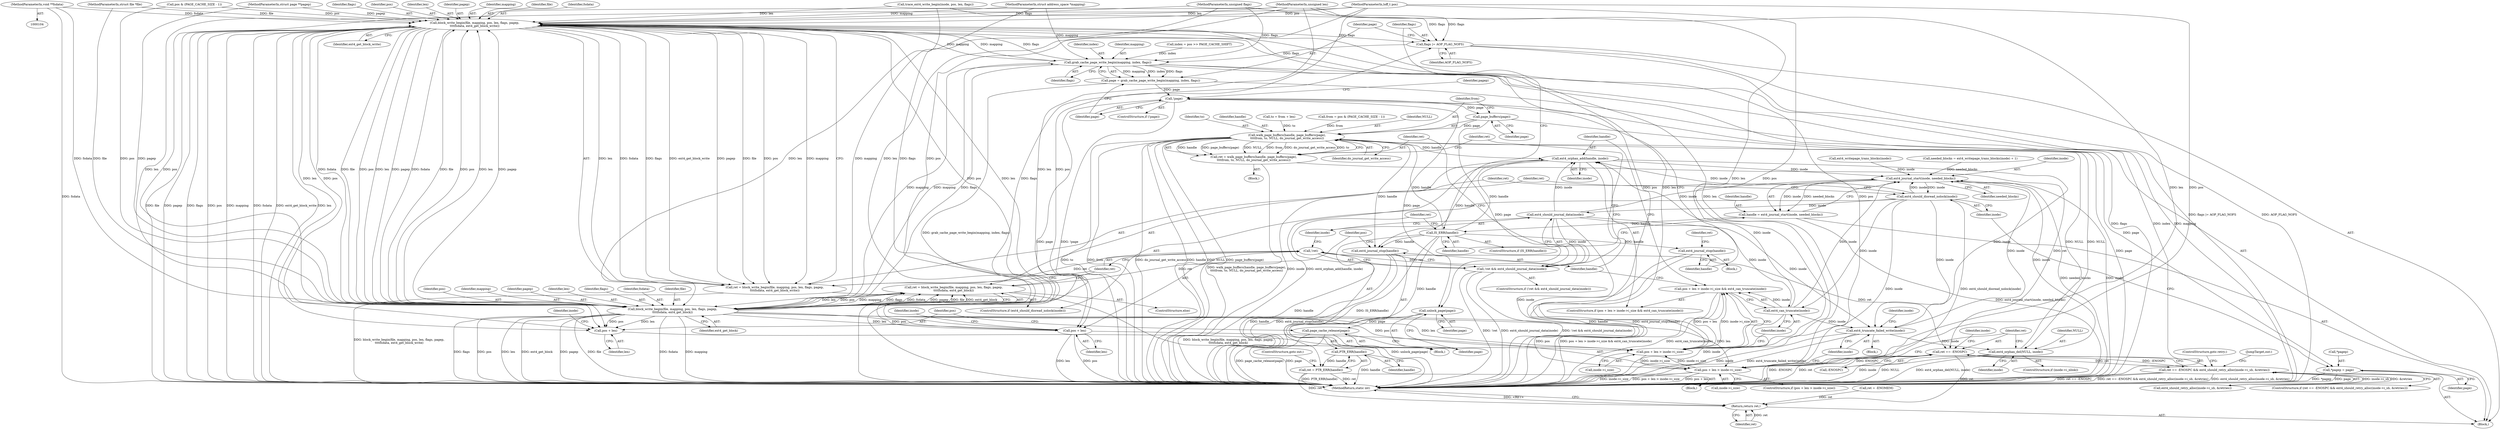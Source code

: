 digraph "0_linux_744692dc059845b2a3022119871846e74d4f6e11_11@pointer" {
"1000111" [label="(MethodParameterIn,void **fsdata)"];
"1000202" [label="(Call,block_write_begin(file, mapping, pos, len, flags, pagep,\n\t\t\t\tfsdata, ext4_get_block_write))"];
"1000173" [label="(Call,flags |= AOP_FLAG_NOFS)"];
"1000178" [label="(Call,grab_cache_page_write_begin(mapping, index, flags))"];
"1000176" [label="(Call,page = grab_cache_page_write_begin(mapping, index, flags))"];
"1000183" [label="(Call,!page)"];
"1000193" [label="(Call,*pagep = page)"];
"1000234" [label="(Call,page_buffers(page))"];
"1000232" [label="(Call,walk_page_buffers(handle, page_buffers(page),\n\t\t\t\tfrom, to, NULL, do_journal_get_write_access))"];
"1000230" [label="(Call,ret = walk_page_buffers(handle, page_buffers(page),\n\t\t\t\tfrom, to, NULL, do_journal_get_write_access))"];
"1000283" [label="(Call,ret == -ENOSPC)"];
"1000282" [label="(Call,ret == -ENOSPC && ext4_should_retry_alloc(inode->i_sb, &retries))"];
"1000295" [label="(Return,return ret;)"];
"1000258" [label="(Call,ext4_orphan_add(handle, inode))"];
"1000161" [label="(Call,ext4_journal_start(inode, needed_blocks))"];
"1000159" [label="(Call,handle = ext4_journal_start(inode, needed_blocks))"];
"1000165" [label="(Call,IS_ERR(handle))"];
"1000170" [label="(Call,PTR_ERR(handle))"];
"1000168" [label="(Call,ret = PTR_ERR(handle))"];
"1000186" [label="(Call,ext4_journal_stop(handle))"];
"1000261" [label="(Call,ext4_journal_stop(handle))"];
"1000198" [label="(Call,ext4_should_dioread_nolock(inode))"];
"1000227" [label="(Call,ext4_should_journal_data(inode))"];
"1000224" [label="(Call,!ret && ext4_should_journal_data(inode))"];
"1000256" [label="(Call,ext4_can_truncate(inode))"];
"1000248" [label="(Call,pos + len > inode->i_size && ext4_can_truncate(inode))"];
"1000272" [label="(Call,ext4_truncate_failed_write(inode))"];
"1000278" [label="(Call,ext4_orphan_del(NULL, inode))"];
"1000243" [label="(Call,unlock_page(page))"];
"1000245" [label="(Call,page_cache_release(page))"];
"1000214" [label="(Call,block_write_begin(file, mapping, pos, len, flags, pagep,\n\t\t\t\tfsdata, ext4_get_block))"];
"1000212" [label="(Call,ret = block_write_begin(file, mapping, pos, len, flags, pagep,\n\t\t\t\tfsdata, ext4_get_block))"];
"1000225" [label="(Call,!ret)"];
"1000249" [label="(Call,pos + len > inode->i_size)"];
"1000264" [label="(Call,pos + len > inode->i_size)"];
"1000250" [label="(Call,pos + len)"];
"1000265" [label="(Call,pos + len)"];
"1000200" [label="(Call,ret = block_write_begin(file, mapping, pos, len, flags, pagep,\n\t\t\t\tfsdata, ext4_get_block_write))"];
"1000283" [label="(Call,ret == -ENOSPC)"];
"1000204" [label="(Identifier,mapping)"];
"1000227" [label="(Call,ext4_should_journal_data(inode))"];
"1000224" [label="(Call,!ret && ext4_should_journal_data(inode))"];
"1000177" [label="(Identifier,page)"];
"1000241" [label="(Identifier,ret)"];
"1000226" [label="(Identifier,ret)"];
"1000279" [label="(Identifier,NULL)"];
"1000252" [label="(Identifier,len)"];
"1000203" [label="(Identifier,file)"];
"1000264" [label="(Call,pos + len > inode->i_size)"];
"1000166" [label="(Identifier,handle)"];
"1000257" [label="(Identifier,inode)"];
"1000187" [label="(Identifier,handle)"];
"1000250" [label="(Call,pos + len)"];
"1000272" [label="(Call,ext4_truncate_failed_write(inode))"];
"1000183" [label="(Call,!page)"];
"1000201" [label="(Identifier,ret)"];
"1000213" [label="(Identifier,ret)"];
"1000233" [label="(Identifier,handle)"];
"1000135" [label="(Call,needed_blocks = ext4_writepage_trans_blocks(inode) + 1)"];
"1000260" [label="(Identifier,inode)"];
"1000175" [label="(Identifier,AOP_FLAG_NOFS)"];
"1000180" [label="(Identifier,index)"];
"1000297" [label="(MethodReturn,static int)"];
"1000109" [label="(MethodParameterIn,unsigned flags)"];
"1000268" [label="(Call,inode->i_size)"];
"1000225" [label="(Call,!ret)"];
"1000188" [label="(Call,ret = -ENOMEM)"];
"1000172" [label="(ControlStructure,goto out;)"];
"1000246" [label="(Identifier,page)"];
"1000179" [label="(Identifier,mapping)"];
"1000181" [label="(Identifier,flags)"];
"1000222" [label="(Identifier,ext4_get_block)"];
"1000185" [label="(Block,)"];
"1000199" [label="(Identifier,inode)"];
"1000165" [label="(Call,IS_ERR(handle))"];
"1000209" [label="(Identifier,fsdata)"];
"1000173" [label="(Call,flags |= AOP_FLAG_NOFS)"];
"1000258" [label="(Call,ext4_orphan_add(handle, inode))"];
"1000194" [label="(Call,*pagep)"];
"1000265" [label="(Call,pos + len)"];
"1000168" [label="(Call,ret = PTR_ERR(handle))"];
"1000253" [label="(Call,inode->i_size)"];
"1000212" [label="(Call,ret = block_write_begin(file, mapping, pos, len, flags, pagep,\n\t\t\t\tfsdata, ext4_get_block))"];
"1000230" [label="(Call,ret = walk_page_buffers(handle, page_buffers(page),\n\t\t\t\tfrom, to, NULL, do_journal_get_write_access))"];
"1000159" [label="(Call,handle = ext4_journal_start(inode, needed_blocks))"];
"1000198" [label="(Call,ext4_should_dioread_nolock(inode))"];
"1000261" [label="(Call,ext4_journal_stop(handle))"];
"1000105" [label="(MethodParameterIn,struct file *file)"];
"1000162" [label="(Identifier,inode)"];
"1000217" [label="(Identifier,pos)"];
"1000138" [label="(Call,ext4_writepage_trans_blocks(inode))"];
"1000229" [label="(Block,)"];
"1000259" [label="(Identifier,handle)"];
"1000189" [label="(Identifier,ret)"];
"1000107" [label="(MethodParameterIn,loff_t pos)"];
"1000235" [label="(Identifier,page)"];
"1000284" [label="(Identifier,ret)"];
"1000242" [label="(Block,)"];
"1000245" [label="(Call,page_cache_release(page))"];
"1000282" [label="(Call,ret == -ENOSPC && ext4_should_retry_alloc(inode->i_sb, &retries))"];
"1000148" [label="(Call,pos & (PAGE_CACHE_SIZE - 1))"];
"1000228" [label="(Identifier,inode)"];
"1000153" [label="(Call,to = from + len)"];
"1000287" [label="(Call,ext4_should_retry_alloc(inode->i_sb, &retries))"];
"1000232" [label="(Call,walk_page_buffers(handle, page_buffers(page),\n\t\t\t\tfrom, to, NULL, do_journal_get_write_access))"];
"1000216" [label="(Identifier,mapping)"];
"1000169" [label="(Identifier,ret)"];
"1000263" [label="(ControlStructure,if (pos + len > inode->i_size))"];
"1000161" [label="(Call,ext4_journal_start(inode, needed_blocks))"];
"1000267" [label="(Identifier,len)"];
"1000254" [label="(Identifier,inode)"];
"1000285" [label="(Call,-ENOSPC)"];
"1000141" [label="(Call,index = pos >> PAGE_CACHE_SHIFT)"];
"1000200" [label="(Call,ret = block_write_begin(file, mapping, pos, len, flags, pagep,\n\t\t\t\tfsdata, ext4_get_block_write))"];
"1000186" [label="(Call,ext4_journal_stop(handle))"];
"1000184" [label="(Identifier,page)"];
"1000195" [label="(Identifier,pagep)"];
"1000110" [label="(MethodParameterIn,struct page **pagep)"];
"1000269" [label="(Identifier,inode)"];
"1000266" [label="(Identifier,pos)"];
"1000211" [label="(ControlStructure,else)"];
"1000234" [label="(Call,page_buffers(page))"];
"1000108" [label="(MethodParameterIn,unsigned len)"];
"1000197" [label="(ControlStructure,if (ext4_should_dioread_nolock(inode)))"];
"1000248" [label="(Call,pos + len > inode->i_size && ext4_can_truncate(inode))"];
"1000244" [label="(Identifier,page)"];
"1000176" [label="(Call,page = grab_cache_page_write_begin(mapping, index, flags))"];
"1000170" [label="(Call,PTR_ERR(handle))"];
"1000146" [label="(Call,from = pos & (PAGE_CACHE_SIZE - 1))"];
"1000112" [label="(Block,)"];
"1000196" [label="(Identifier,page)"];
"1000271" [label="(Block,)"];
"1000163" [label="(Identifier,needed_blocks)"];
"1000238" [label="(Identifier,NULL)"];
"1000293" [label="(ControlStructure,goto retry;)"];
"1000223" [label="(ControlStructure,if (!ret && ext4_should_journal_data(inode)))"];
"1000193" [label="(Call,*pagep = page)"];
"1000207" [label="(Identifier,flags)"];
"1000276" [label="(Identifier,inode)"];
"1000262" [label="(Identifier,handle)"];
"1000294" [label="(JumpTarget,out:)"];
"1000289" [label="(Identifier,inode)"];
"1000239" [label="(Identifier,do_journal_get_write_access)"];
"1000280" [label="(Identifier,inode)"];
"1000220" [label="(Identifier,pagep)"];
"1000218" [label="(Identifier,len)"];
"1000210" [label="(Identifier,ext4_get_block_write)"];
"1000295" [label="(Return,return ret;)"];
"1000296" [label="(Identifier,ret)"];
"1000247" [label="(ControlStructure,if (pos + len > inode->i_size && ext4_can_truncate(inode)))"];
"1000182" [label="(ControlStructure,if (!page))"];
"1000174" [label="(Identifier,flags)"];
"1000164" [label="(ControlStructure,if (IS_ERR(handle)))"];
"1000251" [label="(Identifier,pos)"];
"1000256" [label="(Call,ext4_can_truncate(inode))"];
"1000219" [label="(Identifier,flags)"];
"1000171" [label="(Identifier,handle)"];
"1000214" [label="(Call,block_write_begin(file, mapping, pos, len, flags, pagep,\n\t\t\t\tfsdata, ext4_get_block))"];
"1000178" [label="(Call,grab_cache_page_write_begin(mapping, index, flags))"];
"1000130" [label="(Call,trace_ext4_write_begin(inode, pos, len, flags))"];
"1000281" [label="(ControlStructure,if (ret == -ENOSPC && ext4_should_retry_alloc(inode->i_sb, &retries)))"];
"1000205" [label="(Identifier,pos)"];
"1000236" [label="(Identifier,from)"];
"1000249" [label="(Call,pos + len > inode->i_size)"];
"1000106" [label="(MethodParameterIn,struct address_space *mapping)"];
"1000273" [label="(Identifier,inode)"];
"1000111" [label="(MethodParameterIn,void **fsdata)"];
"1000231" [label="(Identifier,ret)"];
"1000221" [label="(Identifier,fsdata)"];
"1000215" [label="(Identifier,file)"];
"1000237" [label="(Identifier,to)"];
"1000206" [label="(Identifier,len)"];
"1000243" [label="(Call,unlock_page(page))"];
"1000208" [label="(Identifier,pagep)"];
"1000278" [label="(Call,ext4_orphan_del(NULL, inode))"];
"1000160" [label="(Identifier,handle)"];
"1000202" [label="(Call,block_write_begin(file, mapping, pos, len, flags, pagep,\n\t\t\t\tfsdata, ext4_get_block_write))"];
"1000167" [label="(Block,)"];
"1000274" [label="(ControlStructure,if (inode->i_nlink))"];
"1000111" -> "1000104"  [label="AST: "];
"1000111" -> "1000297"  [label="DDG: fsdata"];
"1000111" -> "1000202"  [label="DDG: fsdata"];
"1000111" -> "1000214"  [label="DDG: fsdata"];
"1000202" -> "1000200"  [label="AST: "];
"1000202" -> "1000210"  [label="CFG: "];
"1000203" -> "1000202"  [label="AST: "];
"1000204" -> "1000202"  [label="AST: "];
"1000205" -> "1000202"  [label="AST: "];
"1000206" -> "1000202"  [label="AST: "];
"1000207" -> "1000202"  [label="AST: "];
"1000208" -> "1000202"  [label="AST: "];
"1000209" -> "1000202"  [label="AST: "];
"1000210" -> "1000202"  [label="AST: "];
"1000200" -> "1000202"  [label="CFG: "];
"1000202" -> "1000297"  [label="DDG: fsdata"];
"1000202" -> "1000297"  [label="DDG: ext4_get_block_write"];
"1000202" -> "1000297"  [label="DDG: len"];
"1000202" -> "1000297"  [label="DDG: file"];
"1000202" -> "1000297"  [label="DDG: pagep"];
"1000202" -> "1000297"  [label="DDG: flags"];
"1000202" -> "1000297"  [label="DDG: pos"];
"1000202" -> "1000297"  [label="DDG: mapping"];
"1000202" -> "1000173"  [label="DDG: flags"];
"1000202" -> "1000178"  [label="DDG: mapping"];
"1000202" -> "1000200"  [label="DDG: len"];
"1000202" -> "1000200"  [label="DDG: pagep"];
"1000202" -> "1000200"  [label="DDG: file"];
"1000202" -> "1000200"  [label="DDG: pos"];
"1000202" -> "1000200"  [label="DDG: mapping"];
"1000202" -> "1000200"  [label="DDG: fsdata"];
"1000202" -> "1000200"  [label="DDG: flags"];
"1000202" -> "1000200"  [label="DDG: ext4_get_block_write"];
"1000214" -> "1000202"  [label="DDG: file"];
"1000214" -> "1000202"  [label="DDG: pos"];
"1000214" -> "1000202"  [label="DDG: len"];
"1000214" -> "1000202"  [label="DDG: pagep"];
"1000214" -> "1000202"  [label="DDG: fsdata"];
"1000105" -> "1000202"  [label="DDG: file"];
"1000178" -> "1000202"  [label="DDG: mapping"];
"1000178" -> "1000202"  [label="DDG: flags"];
"1000106" -> "1000202"  [label="DDG: mapping"];
"1000148" -> "1000202"  [label="DDG: pos"];
"1000107" -> "1000202"  [label="DDG: pos"];
"1000108" -> "1000202"  [label="DDG: len"];
"1000130" -> "1000202"  [label="DDG: len"];
"1000109" -> "1000202"  [label="DDG: flags"];
"1000110" -> "1000202"  [label="DDG: pagep"];
"1000202" -> "1000214"  [label="DDG: file"];
"1000202" -> "1000214"  [label="DDG: pos"];
"1000202" -> "1000214"  [label="DDG: len"];
"1000202" -> "1000214"  [label="DDG: pagep"];
"1000202" -> "1000214"  [label="DDG: fsdata"];
"1000202" -> "1000249"  [label="DDG: pos"];
"1000202" -> "1000249"  [label="DDG: len"];
"1000202" -> "1000250"  [label="DDG: pos"];
"1000202" -> "1000250"  [label="DDG: len"];
"1000202" -> "1000264"  [label="DDG: pos"];
"1000202" -> "1000264"  [label="DDG: len"];
"1000202" -> "1000265"  [label="DDG: pos"];
"1000202" -> "1000265"  [label="DDG: len"];
"1000173" -> "1000112"  [label="AST: "];
"1000173" -> "1000175"  [label="CFG: "];
"1000174" -> "1000173"  [label="AST: "];
"1000175" -> "1000173"  [label="AST: "];
"1000177" -> "1000173"  [label="CFG: "];
"1000173" -> "1000297"  [label="DDG: flags |= AOP_FLAG_NOFS"];
"1000173" -> "1000297"  [label="DDG: AOP_FLAG_NOFS"];
"1000214" -> "1000173"  [label="DDG: flags"];
"1000130" -> "1000173"  [label="DDG: flags"];
"1000109" -> "1000173"  [label="DDG: flags"];
"1000173" -> "1000178"  [label="DDG: flags"];
"1000178" -> "1000176"  [label="AST: "];
"1000178" -> "1000181"  [label="CFG: "];
"1000179" -> "1000178"  [label="AST: "];
"1000180" -> "1000178"  [label="AST: "];
"1000181" -> "1000178"  [label="AST: "];
"1000176" -> "1000178"  [label="CFG: "];
"1000178" -> "1000297"  [label="DDG: mapping"];
"1000178" -> "1000297"  [label="DDG: flags"];
"1000178" -> "1000297"  [label="DDG: index"];
"1000178" -> "1000176"  [label="DDG: mapping"];
"1000178" -> "1000176"  [label="DDG: index"];
"1000178" -> "1000176"  [label="DDG: flags"];
"1000214" -> "1000178"  [label="DDG: mapping"];
"1000106" -> "1000178"  [label="DDG: mapping"];
"1000141" -> "1000178"  [label="DDG: index"];
"1000109" -> "1000178"  [label="DDG: flags"];
"1000178" -> "1000214"  [label="DDG: mapping"];
"1000178" -> "1000214"  [label="DDG: flags"];
"1000176" -> "1000112"  [label="AST: "];
"1000177" -> "1000176"  [label="AST: "];
"1000184" -> "1000176"  [label="CFG: "];
"1000176" -> "1000297"  [label="DDG: grab_cache_page_write_begin(mapping, index, flags)"];
"1000176" -> "1000183"  [label="DDG: page"];
"1000183" -> "1000182"  [label="AST: "];
"1000183" -> "1000184"  [label="CFG: "];
"1000184" -> "1000183"  [label="AST: "];
"1000187" -> "1000183"  [label="CFG: "];
"1000195" -> "1000183"  [label="CFG: "];
"1000183" -> "1000297"  [label="DDG: page"];
"1000183" -> "1000297"  [label="DDG: !page"];
"1000183" -> "1000193"  [label="DDG: page"];
"1000183" -> "1000234"  [label="DDG: page"];
"1000183" -> "1000243"  [label="DDG: page"];
"1000193" -> "1000112"  [label="AST: "];
"1000193" -> "1000196"  [label="CFG: "];
"1000194" -> "1000193"  [label="AST: "];
"1000196" -> "1000193"  [label="AST: "];
"1000199" -> "1000193"  [label="CFG: "];
"1000193" -> "1000297"  [label="DDG: *pagep"];
"1000193" -> "1000297"  [label="DDG: page"];
"1000234" -> "1000232"  [label="AST: "];
"1000234" -> "1000235"  [label="CFG: "];
"1000235" -> "1000234"  [label="AST: "];
"1000236" -> "1000234"  [label="CFG: "];
"1000234" -> "1000297"  [label="DDG: page"];
"1000234" -> "1000232"  [label="DDG: page"];
"1000234" -> "1000243"  [label="DDG: page"];
"1000232" -> "1000230"  [label="AST: "];
"1000232" -> "1000239"  [label="CFG: "];
"1000233" -> "1000232"  [label="AST: "];
"1000236" -> "1000232"  [label="AST: "];
"1000237" -> "1000232"  [label="AST: "];
"1000238" -> "1000232"  [label="AST: "];
"1000239" -> "1000232"  [label="AST: "];
"1000230" -> "1000232"  [label="CFG: "];
"1000232" -> "1000297"  [label="DDG: to"];
"1000232" -> "1000297"  [label="DDG: from"];
"1000232" -> "1000297"  [label="DDG: do_journal_get_write_access"];
"1000232" -> "1000297"  [label="DDG: handle"];
"1000232" -> "1000297"  [label="DDG: NULL"];
"1000232" -> "1000297"  [label="DDG: page_buffers(page)"];
"1000232" -> "1000230"  [label="DDG: handle"];
"1000232" -> "1000230"  [label="DDG: page_buffers(page)"];
"1000232" -> "1000230"  [label="DDG: NULL"];
"1000232" -> "1000230"  [label="DDG: from"];
"1000232" -> "1000230"  [label="DDG: do_journal_get_write_access"];
"1000232" -> "1000230"  [label="DDG: to"];
"1000165" -> "1000232"  [label="DDG: handle"];
"1000146" -> "1000232"  [label="DDG: from"];
"1000153" -> "1000232"  [label="DDG: to"];
"1000278" -> "1000232"  [label="DDG: NULL"];
"1000232" -> "1000258"  [label="DDG: handle"];
"1000232" -> "1000261"  [label="DDG: handle"];
"1000232" -> "1000278"  [label="DDG: NULL"];
"1000230" -> "1000229"  [label="AST: "];
"1000231" -> "1000230"  [label="AST: "];
"1000241" -> "1000230"  [label="CFG: "];
"1000230" -> "1000297"  [label="DDG: walk_page_buffers(handle, page_buffers(page),\n\t\t\t\tfrom, to, NULL, do_journal_get_write_access)"];
"1000230" -> "1000283"  [label="DDG: ret"];
"1000283" -> "1000282"  [label="AST: "];
"1000283" -> "1000285"  [label="CFG: "];
"1000284" -> "1000283"  [label="AST: "];
"1000285" -> "1000283"  [label="AST: "];
"1000289" -> "1000283"  [label="CFG: "];
"1000282" -> "1000283"  [label="CFG: "];
"1000283" -> "1000297"  [label="DDG: -ENOSPC"];
"1000283" -> "1000297"  [label="DDG: ret"];
"1000283" -> "1000282"  [label="DDG: ret"];
"1000283" -> "1000282"  [label="DDG: -ENOSPC"];
"1000225" -> "1000283"  [label="DDG: ret"];
"1000285" -> "1000283"  [label="DDG: ENOSPC"];
"1000283" -> "1000295"  [label="DDG: ret"];
"1000282" -> "1000281"  [label="AST: "];
"1000282" -> "1000287"  [label="CFG: "];
"1000287" -> "1000282"  [label="AST: "];
"1000293" -> "1000282"  [label="CFG: "];
"1000294" -> "1000282"  [label="CFG: "];
"1000282" -> "1000297"  [label="DDG: ret == -ENOSPC && ext4_should_retry_alloc(inode->i_sb, &retries)"];
"1000282" -> "1000297"  [label="DDG: ext4_should_retry_alloc(inode->i_sb, &retries)"];
"1000282" -> "1000297"  [label="DDG: ret == -ENOSPC"];
"1000287" -> "1000282"  [label="DDG: inode->i_sb"];
"1000287" -> "1000282"  [label="DDG: &retries"];
"1000295" -> "1000112"  [label="AST: "];
"1000295" -> "1000296"  [label="CFG: "];
"1000296" -> "1000295"  [label="AST: "];
"1000297" -> "1000295"  [label="CFG: "];
"1000295" -> "1000297"  [label="DDG: <RET>"];
"1000296" -> "1000295"  [label="DDG: ret"];
"1000168" -> "1000295"  [label="DDG: ret"];
"1000188" -> "1000295"  [label="DDG: ret"];
"1000258" -> "1000247"  [label="AST: "];
"1000258" -> "1000260"  [label="CFG: "];
"1000259" -> "1000258"  [label="AST: "];
"1000260" -> "1000258"  [label="AST: "];
"1000262" -> "1000258"  [label="CFG: "];
"1000258" -> "1000297"  [label="DDG: inode"];
"1000258" -> "1000297"  [label="DDG: ext4_orphan_add(handle, inode)"];
"1000258" -> "1000161"  [label="DDG: inode"];
"1000165" -> "1000258"  [label="DDG: handle"];
"1000227" -> "1000258"  [label="DDG: inode"];
"1000198" -> "1000258"  [label="DDG: inode"];
"1000256" -> "1000258"  [label="DDG: inode"];
"1000258" -> "1000261"  [label="DDG: handle"];
"1000258" -> "1000272"  [label="DDG: inode"];
"1000161" -> "1000159"  [label="AST: "];
"1000161" -> "1000163"  [label="CFG: "];
"1000162" -> "1000161"  [label="AST: "];
"1000163" -> "1000161"  [label="AST: "];
"1000159" -> "1000161"  [label="CFG: "];
"1000161" -> "1000297"  [label="DDG: needed_blocks"];
"1000161" -> "1000297"  [label="DDG: inode"];
"1000161" -> "1000159"  [label="DDG: inode"];
"1000161" -> "1000159"  [label="DDG: needed_blocks"];
"1000278" -> "1000161"  [label="DDG: inode"];
"1000227" -> "1000161"  [label="DDG: inode"];
"1000138" -> "1000161"  [label="DDG: inode"];
"1000256" -> "1000161"  [label="DDG: inode"];
"1000198" -> "1000161"  [label="DDG: inode"];
"1000272" -> "1000161"  [label="DDG: inode"];
"1000135" -> "1000161"  [label="DDG: needed_blocks"];
"1000161" -> "1000198"  [label="DDG: inode"];
"1000159" -> "1000112"  [label="AST: "];
"1000160" -> "1000159"  [label="AST: "];
"1000166" -> "1000159"  [label="CFG: "];
"1000159" -> "1000297"  [label="DDG: ext4_journal_start(inode, needed_blocks)"];
"1000159" -> "1000165"  [label="DDG: handle"];
"1000165" -> "1000164"  [label="AST: "];
"1000165" -> "1000166"  [label="CFG: "];
"1000166" -> "1000165"  [label="AST: "];
"1000169" -> "1000165"  [label="CFG: "];
"1000174" -> "1000165"  [label="CFG: "];
"1000165" -> "1000297"  [label="DDG: handle"];
"1000165" -> "1000297"  [label="DDG: IS_ERR(handle)"];
"1000165" -> "1000170"  [label="DDG: handle"];
"1000165" -> "1000186"  [label="DDG: handle"];
"1000165" -> "1000261"  [label="DDG: handle"];
"1000170" -> "1000168"  [label="AST: "];
"1000170" -> "1000171"  [label="CFG: "];
"1000171" -> "1000170"  [label="AST: "];
"1000168" -> "1000170"  [label="CFG: "];
"1000170" -> "1000297"  [label="DDG: handle"];
"1000170" -> "1000168"  [label="DDG: handle"];
"1000168" -> "1000167"  [label="AST: "];
"1000169" -> "1000168"  [label="AST: "];
"1000172" -> "1000168"  [label="CFG: "];
"1000168" -> "1000297"  [label="DDG: ret"];
"1000168" -> "1000297"  [label="DDG: PTR_ERR(handle)"];
"1000186" -> "1000185"  [label="AST: "];
"1000186" -> "1000187"  [label="CFG: "];
"1000187" -> "1000186"  [label="AST: "];
"1000189" -> "1000186"  [label="CFG: "];
"1000186" -> "1000297"  [label="DDG: ext4_journal_stop(handle)"];
"1000186" -> "1000297"  [label="DDG: handle"];
"1000261" -> "1000242"  [label="AST: "];
"1000261" -> "1000262"  [label="CFG: "];
"1000262" -> "1000261"  [label="AST: "];
"1000266" -> "1000261"  [label="CFG: "];
"1000261" -> "1000297"  [label="DDG: handle"];
"1000261" -> "1000297"  [label="DDG: ext4_journal_stop(handle)"];
"1000198" -> "1000197"  [label="AST: "];
"1000198" -> "1000199"  [label="CFG: "];
"1000199" -> "1000198"  [label="AST: "];
"1000201" -> "1000198"  [label="CFG: "];
"1000213" -> "1000198"  [label="CFG: "];
"1000198" -> "1000297"  [label="DDG: inode"];
"1000198" -> "1000297"  [label="DDG: ext4_should_dioread_nolock(inode)"];
"1000198" -> "1000227"  [label="DDG: inode"];
"1000198" -> "1000256"  [label="DDG: inode"];
"1000198" -> "1000272"  [label="DDG: inode"];
"1000227" -> "1000224"  [label="AST: "];
"1000227" -> "1000228"  [label="CFG: "];
"1000228" -> "1000227"  [label="AST: "];
"1000224" -> "1000227"  [label="CFG: "];
"1000227" -> "1000297"  [label="DDG: inode"];
"1000227" -> "1000224"  [label="DDG: inode"];
"1000227" -> "1000256"  [label="DDG: inode"];
"1000227" -> "1000272"  [label="DDG: inode"];
"1000224" -> "1000223"  [label="AST: "];
"1000224" -> "1000225"  [label="CFG: "];
"1000225" -> "1000224"  [label="AST: "];
"1000231" -> "1000224"  [label="CFG: "];
"1000241" -> "1000224"  [label="CFG: "];
"1000224" -> "1000297"  [label="DDG: !ret"];
"1000224" -> "1000297"  [label="DDG: ext4_should_journal_data(inode)"];
"1000224" -> "1000297"  [label="DDG: !ret && ext4_should_journal_data(inode)"];
"1000225" -> "1000224"  [label="DDG: ret"];
"1000256" -> "1000248"  [label="AST: "];
"1000256" -> "1000257"  [label="CFG: "];
"1000257" -> "1000256"  [label="AST: "];
"1000248" -> "1000256"  [label="CFG: "];
"1000256" -> "1000297"  [label="DDG: inode"];
"1000256" -> "1000248"  [label="DDG: inode"];
"1000256" -> "1000272"  [label="DDG: inode"];
"1000248" -> "1000247"  [label="AST: "];
"1000248" -> "1000249"  [label="CFG: "];
"1000249" -> "1000248"  [label="AST: "];
"1000259" -> "1000248"  [label="CFG: "];
"1000262" -> "1000248"  [label="CFG: "];
"1000248" -> "1000297"  [label="DDG: pos + len > inode->i_size && ext4_can_truncate(inode)"];
"1000248" -> "1000297"  [label="DDG: ext4_can_truncate(inode)"];
"1000249" -> "1000248"  [label="DDG: pos + len"];
"1000249" -> "1000248"  [label="DDG: inode->i_size"];
"1000272" -> "1000271"  [label="AST: "];
"1000272" -> "1000273"  [label="CFG: "];
"1000273" -> "1000272"  [label="AST: "];
"1000276" -> "1000272"  [label="CFG: "];
"1000272" -> "1000297"  [label="DDG: inode"];
"1000272" -> "1000297"  [label="DDG: ext4_truncate_failed_write(inode)"];
"1000272" -> "1000278"  [label="DDG: inode"];
"1000278" -> "1000274"  [label="AST: "];
"1000278" -> "1000280"  [label="CFG: "];
"1000279" -> "1000278"  [label="AST: "];
"1000280" -> "1000278"  [label="AST: "];
"1000284" -> "1000278"  [label="CFG: "];
"1000278" -> "1000297"  [label="DDG: ext4_orphan_del(NULL, inode)"];
"1000278" -> "1000297"  [label="DDG: inode"];
"1000278" -> "1000297"  [label="DDG: NULL"];
"1000243" -> "1000242"  [label="AST: "];
"1000243" -> "1000244"  [label="CFG: "];
"1000244" -> "1000243"  [label="AST: "];
"1000246" -> "1000243"  [label="CFG: "];
"1000243" -> "1000297"  [label="DDG: unlock_page(page)"];
"1000243" -> "1000245"  [label="DDG: page"];
"1000245" -> "1000242"  [label="AST: "];
"1000245" -> "1000246"  [label="CFG: "];
"1000246" -> "1000245"  [label="AST: "];
"1000251" -> "1000245"  [label="CFG: "];
"1000245" -> "1000297"  [label="DDG: page_cache_release(page)"];
"1000245" -> "1000297"  [label="DDG: page"];
"1000214" -> "1000212"  [label="AST: "];
"1000214" -> "1000222"  [label="CFG: "];
"1000215" -> "1000214"  [label="AST: "];
"1000216" -> "1000214"  [label="AST: "];
"1000217" -> "1000214"  [label="AST: "];
"1000218" -> "1000214"  [label="AST: "];
"1000219" -> "1000214"  [label="AST: "];
"1000220" -> "1000214"  [label="AST: "];
"1000221" -> "1000214"  [label="AST: "];
"1000222" -> "1000214"  [label="AST: "];
"1000212" -> "1000214"  [label="CFG: "];
"1000214" -> "1000297"  [label="DDG: fsdata"];
"1000214" -> "1000297"  [label="DDG: mapping"];
"1000214" -> "1000297"  [label="DDG: flags"];
"1000214" -> "1000297"  [label="DDG: pos"];
"1000214" -> "1000297"  [label="DDG: len"];
"1000214" -> "1000297"  [label="DDG: ext4_get_block"];
"1000214" -> "1000297"  [label="DDG: pagep"];
"1000214" -> "1000297"  [label="DDG: file"];
"1000214" -> "1000212"  [label="DDG: len"];
"1000214" -> "1000212"  [label="DDG: pos"];
"1000214" -> "1000212"  [label="DDG: mapping"];
"1000214" -> "1000212"  [label="DDG: flags"];
"1000214" -> "1000212"  [label="DDG: fsdata"];
"1000214" -> "1000212"  [label="DDG: pagep"];
"1000214" -> "1000212"  [label="DDG: file"];
"1000214" -> "1000212"  [label="DDG: ext4_get_block"];
"1000105" -> "1000214"  [label="DDG: file"];
"1000106" -> "1000214"  [label="DDG: mapping"];
"1000148" -> "1000214"  [label="DDG: pos"];
"1000107" -> "1000214"  [label="DDG: pos"];
"1000108" -> "1000214"  [label="DDG: len"];
"1000130" -> "1000214"  [label="DDG: len"];
"1000109" -> "1000214"  [label="DDG: flags"];
"1000110" -> "1000214"  [label="DDG: pagep"];
"1000214" -> "1000249"  [label="DDG: pos"];
"1000214" -> "1000249"  [label="DDG: len"];
"1000214" -> "1000250"  [label="DDG: pos"];
"1000214" -> "1000250"  [label="DDG: len"];
"1000214" -> "1000264"  [label="DDG: pos"];
"1000214" -> "1000264"  [label="DDG: len"];
"1000214" -> "1000265"  [label="DDG: pos"];
"1000214" -> "1000265"  [label="DDG: len"];
"1000212" -> "1000211"  [label="AST: "];
"1000213" -> "1000212"  [label="AST: "];
"1000226" -> "1000212"  [label="CFG: "];
"1000212" -> "1000297"  [label="DDG: block_write_begin(file, mapping, pos, len, flags, pagep,\n\t\t\t\tfsdata, ext4_get_block)"];
"1000212" -> "1000225"  [label="DDG: ret"];
"1000225" -> "1000226"  [label="CFG: "];
"1000226" -> "1000225"  [label="AST: "];
"1000228" -> "1000225"  [label="CFG: "];
"1000200" -> "1000225"  [label="DDG: ret"];
"1000249" -> "1000253"  [label="CFG: "];
"1000250" -> "1000249"  [label="AST: "];
"1000253" -> "1000249"  [label="AST: "];
"1000257" -> "1000249"  [label="CFG: "];
"1000107" -> "1000249"  [label="DDG: pos"];
"1000108" -> "1000249"  [label="DDG: len"];
"1000264" -> "1000249"  [label="DDG: inode->i_size"];
"1000249" -> "1000264"  [label="DDG: inode->i_size"];
"1000264" -> "1000263"  [label="AST: "];
"1000264" -> "1000268"  [label="CFG: "];
"1000265" -> "1000264"  [label="AST: "];
"1000268" -> "1000264"  [label="AST: "];
"1000273" -> "1000264"  [label="CFG: "];
"1000284" -> "1000264"  [label="CFG: "];
"1000264" -> "1000297"  [label="DDG: pos + len"];
"1000264" -> "1000297"  [label="DDG: inode->i_size"];
"1000264" -> "1000297"  [label="DDG: pos + len > inode->i_size"];
"1000107" -> "1000264"  [label="DDG: pos"];
"1000108" -> "1000264"  [label="DDG: len"];
"1000250" -> "1000252"  [label="CFG: "];
"1000251" -> "1000250"  [label="AST: "];
"1000252" -> "1000250"  [label="AST: "];
"1000254" -> "1000250"  [label="CFG: "];
"1000107" -> "1000250"  [label="DDG: pos"];
"1000108" -> "1000250"  [label="DDG: len"];
"1000265" -> "1000267"  [label="CFG: "];
"1000266" -> "1000265"  [label="AST: "];
"1000267" -> "1000265"  [label="AST: "];
"1000269" -> "1000265"  [label="CFG: "];
"1000265" -> "1000297"  [label="DDG: len"];
"1000265" -> "1000297"  [label="DDG: pos"];
"1000107" -> "1000265"  [label="DDG: pos"];
"1000108" -> "1000265"  [label="DDG: len"];
"1000200" -> "1000197"  [label="AST: "];
"1000201" -> "1000200"  [label="AST: "];
"1000226" -> "1000200"  [label="CFG: "];
"1000200" -> "1000297"  [label="DDG: block_write_begin(file, mapping, pos, len, flags, pagep,\n\t\t\t\tfsdata, ext4_get_block_write)"];
}
